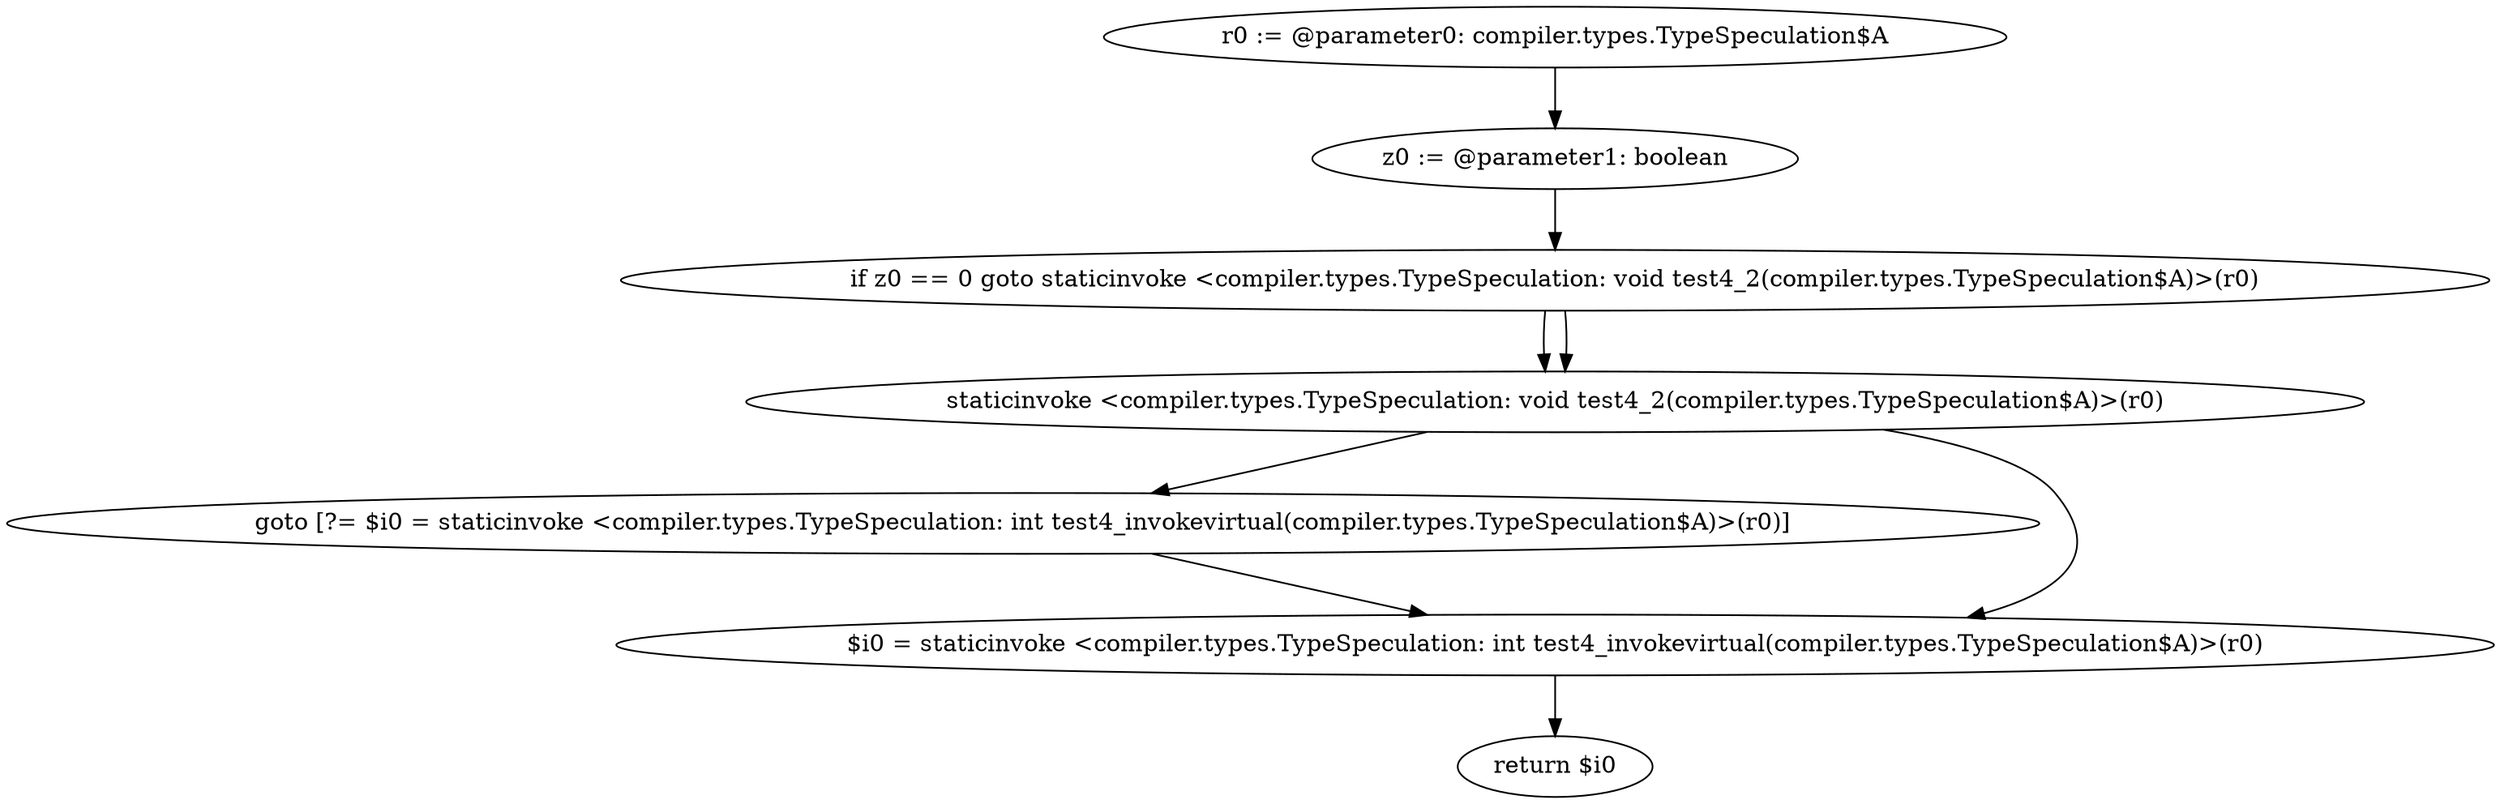 digraph "unitGraph" {
    "r0 := @parameter0: compiler.types.TypeSpeculation$A"
    "z0 := @parameter1: boolean"
    "if z0 == 0 goto staticinvoke <compiler.types.TypeSpeculation: void test4_2(compiler.types.TypeSpeculation$A)>(r0)"
    "staticinvoke <compiler.types.TypeSpeculation: void test4_2(compiler.types.TypeSpeculation$A)>(r0)"
    "goto [?= $i0 = staticinvoke <compiler.types.TypeSpeculation: int test4_invokevirtual(compiler.types.TypeSpeculation$A)>(r0)]"
    "$i0 = staticinvoke <compiler.types.TypeSpeculation: int test4_invokevirtual(compiler.types.TypeSpeculation$A)>(r0)"
    "return $i0"
    "r0 := @parameter0: compiler.types.TypeSpeculation$A"->"z0 := @parameter1: boolean";
    "z0 := @parameter1: boolean"->"if z0 == 0 goto staticinvoke <compiler.types.TypeSpeculation: void test4_2(compiler.types.TypeSpeculation$A)>(r0)";
    "if z0 == 0 goto staticinvoke <compiler.types.TypeSpeculation: void test4_2(compiler.types.TypeSpeculation$A)>(r0)"->"staticinvoke <compiler.types.TypeSpeculation: void test4_2(compiler.types.TypeSpeculation$A)>(r0)";
    "if z0 == 0 goto staticinvoke <compiler.types.TypeSpeculation: void test4_2(compiler.types.TypeSpeculation$A)>(r0)"->"staticinvoke <compiler.types.TypeSpeculation: void test4_2(compiler.types.TypeSpeculation$A)>(r0)";
    "staticinvoke <compiler.types.TypeSpeculation: void test4_2(compiler.types.TypeSpeculation$A)>(r0)"->"goto [?= $i0 = staticinvoke <compiler.types.TypeSpeculation: int test4_invokevirtual(compiler.types.TypeSpeculation$A)>(r0)]";
    "goto [?= $i0 = staticinvoke <compiler.types.TypeSpeculation: int test4_invokevirtual(compiler.types.TypeSpeculation$A)>(r0)]"->"$i0 = staticinvoke <compiler.types.TypeSpeculation: int test4_invokevirtual(compiler.types.TypeSpeculation$A)>(r0)";
    "staticinvoke <compiler.types.TypeSpeculation: void test4_2(compiler.types.TypeSpeculation$A)>(r0)"->"$i0 = staticinvoke <compiler.types.TypeSpeculation: int test4_invokevirtual(compiler.types.TypeSpeculation$A)>(r0)";
    "$i0 = staticinvoke <compiler.types.TypeSpeculation: int test4_invokevirtual(compiler.types.TypeSpeculation$A)>(r0)"->"return $i0";
}

